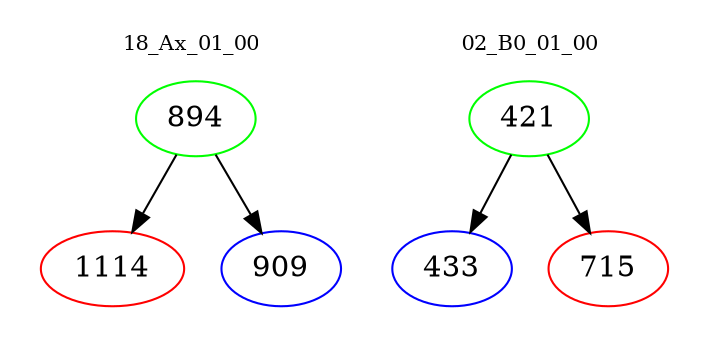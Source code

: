 digraph{
subgraph cluster_0 {
color = white
label = "18_Ax_01_00";
fontsize=10;
T0_894 [label="894", color="green"]
T0_894 -> T0_1114 [color="black"]
T0_1114 [label="1114", color="red"]
T0_894 -> T0_909 [color="black"]
T0_909 [label="909", color="blue"]
}
subgraph cluster_1 {
color = white
label = "02_B0_01_00";
fontsize=10;
T1_421 [label="421", color="green"]
T1_421 -> T1_433 [color="black"]
T1_433 [label="433", color="blue"]
T1_421 -> T1_715 [color="black"]
T1_715 [label="715", color="red"]
}
}
